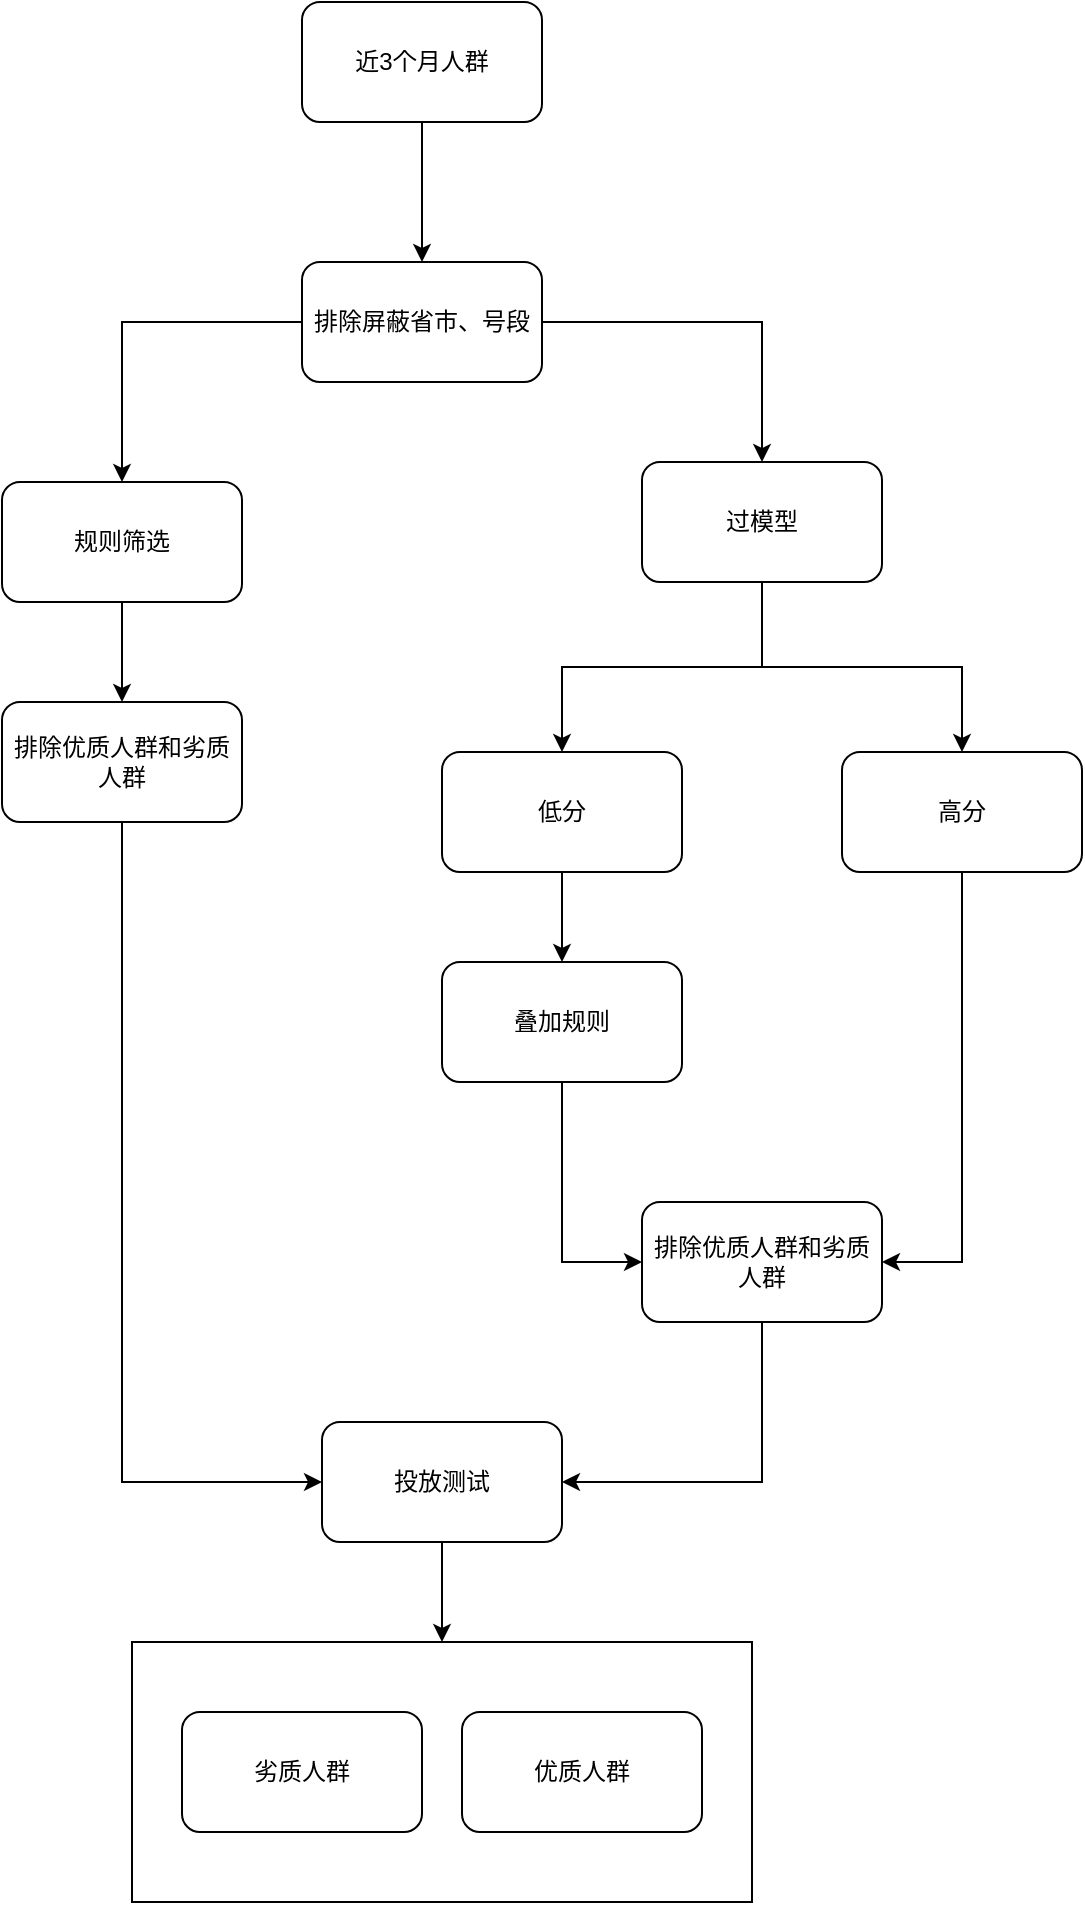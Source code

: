 <mxfile version="17.4.4" type="github">
  <diagram id="Ea3KLFuKZRPw7RwzQk_z" name="Page-1">
    <mxGraphModel dx="1102" dy="587" grid="1" gridSize="10" guides="1" tooltips="1" connect="1" arrows="1" fold="1" page="1" pageScale="1" pageWidth="827" pageHeight="1169" math="0" shadow="0">
      <root>
        <mxCell id="0" />
        <mxCell id="1" parent="0" />
        <mxCell id="lsVT-5eBPWamvJgJnjMD-32" value="" style="rounded=0;whiteSpace=wrap;html=1;" vertex="1" parent="1">
          <mxGeometry x="115" y="970" width="310" height="130" as="geometry" />
        </mxCell>
        <mxCell id="lsVT-5eBPWamvJgJnjMD-10" value="" style="edgeStyle=orthogonalEdgeStyle;rounded=0;orthogonalLoop=1;jettySize=auto;html=1;" edge="1" parent="1" source="lsVT-5eBPWamvJgJnjMD-1" target="lsVT-5eBPWamvJgJnjMD-5">
          <mxGeometry relative="1" as="geometry" />
        </mxCell>
        <mxCell id="lsVT-5eBPWamvJgJnjMD-22" style="edgeStyle=orthogonalEdgeStyle;rounded=0;orthogonalLoop=1;jettySize=auto;html=1;entryX=0.5;entryY=0;entryDx=0;entryDy=0;" edge="1" parent="1" source="lsVT-5eBPWamvJgJnjMD-1" target="lsVT-5eBPWamvJgJnjMD-15">
          <mxGeometry relative="1" as="geometry" />
        </mxCell>
        <mxCell id="lsVT-5eBPWamvJgJnjMD-1" value="排除屏蔽省市、号段" style="rounded=1;whiteSpace=wrap;html=1;" vertex="1" parent="1">
          <mxGeometry x="200" y="280" width="120" height="60" as="geometry" />
        </mxCell>
        <mxCell id="lsVT-5eBPWamvJgJnjMD-4" value="" style="edgeStyle=orthogonalEdgeStyle;rounded=0;orthogonalLoop=1;jettySize=auto;html=1;" edge="1" parent="1" source="lsVT-5eBPWamvJgJnjMD-2" target="lsVT-5eBPWamvJgJnjMD-1">
          <mxGeometry relative="1" as="geometry" />
        </mxCell>
        <mxCell id="lsVT-5eBPWamvJgJnjMD-2" value="近3个月人群" style="rounded=1;whiteSpace=wrap;html=1;" vertex="1" parent="1">
          <mxGeometry x="200" y="150" width="120" height="60" as="geometry" />
        </mxCell>
        <mxCell id="lsVT-5eBPWamvJgJnjMD-11" value="" style="edgeStyle=orthogonalEdgeStyle;rounded=0;orthogonalLoop=1;jettySize=auto;html=1;" edge="1" parent="1" source="lsVT-5eBPWamvJgJnjMD-5" target="lsVT-5eBPWamvJgJnjMD-7">
          <mxGeometry relative="1" as="geometry" />
        </mxCell>
        <mxCell id="lsVT-5eBPWamvJgJnjMD-14" style="edgeStyle=orthogonalEdgeStyle;rounded=0;orthogonalLoop=1;jettySize=auto;html=1;entryX=0.5;entryY=0;entryDx=0;entryDy=0;" edge="1" parent="1" source="lsVT-5eBPWamvJgJnjMD-5" target="lsVT-5eBPWamvJgJnjMD-13">
          <mxGeometry relative="1" as="geometry" />
        </mxCell>
        <mxCell id="lsVT-5eBPWamvJgJnjMD-5" value="过模型" style="rounded=1;whiteSpace=wrap;html=1;" vertex="1" parent="1">
          <mxGeometry x="370" y="380" width="120" height="60" as="geometry" />
        </mxCell>
        <mxCell id="lsVT-5eBPWamvJgJnjMD-19" style="edgeStyle=orthogonalEdgeStyle;rounded=0;orthogonalLoop=1;jettySize=auto;html=1;entryX=1;entryY=0.5;entryDx=0;entryDy=0;" edge="1" parent="1" source="lsVT-5eBPWamvJgJnjMD-7" target="lsVT-5eBPWamvJgJnjMD-16">
          <mxGeometry relative="1" as="geometry" />
        </mxCell>
        <mxCell id="lsVT-5eBPWamvJgJnjMD-7" value="高分" style="rounded=1;whiteSpace=wrap;html=1;" vertex="1" parent="1">
          <mxGeometry x="470" y="525" width="120" height="60" as="geometry" />
        </mxCell>
        <mxCell id="lsVT-5eBPWamvJgJnjMD-36" style="edgeStyle=orthogonalEdgeStyle;rounded=0;orthogonalLoop=1;jettySize=auto;html=1;entryX=0.5;entryY=0;entryDx=0;entryDy=0;" edge="1" parent="1" source="lsVT-5eBPWamvJgJnjMD-9" target="lsVT-5eBPWamvJgJnjMD-32">
          <mxGeometry relative="1" as="geometry" />
        </mxCell>
        <mxCell id="lsVT-5eBPWamvJgJnjMD-9" value="投放测试" style="rounded=1;whiteSpace=wrap;html=1;" vertex="1" parent="1">
          <mxGeometry x="210" y="860" width="120" height="60" as="geometry" />
        </mxCell>
        <mxCell id="lsVT-5eBPWamvJgJnjMD-18" value="" style="edgeStyle=orthogonalEdgeStyle;rounded=0;orthogonalLoop=1;jettySize=auto;html=1;" edge="1" parent="1" source="lsVT-5eBPWamvJgJnjMD-13" target="lsVT-5eBPWamvJgJnjMD-17">
          <mxGeometry relative="1" as="geometry" />
        </mxCell>
        <mxCell id="lsVT-5eBPWamvJgJnjMD-13" value="低分" style="rounded=1;whiteSpace=wrap;html=1;" vertex="1" parent="1">
          <mxGeometry x="270" y="525" width="120" height="60" as="geometry" />
        </mxCell>
        <mxCell id="lsVT-5eBPWamvJgJnjMD-24" value="" style="edgeStyle=orthogonalEdgeStyle;rounded=0;orthogonalLoop=1;jettySize=auto;html=1;" edge="1" parent="1" source="lsVT-5eBPWamvJgJnjMD-15" target="lsVT-5eBPWamvJgJnjMD-23">
          <mxGeometry relative="1" as="geometry" />
        </mxCell>
        <mxCell id="lsVT-5eBPWamvJgJnjMD-15" value="规则筛选" style="rounded=1;whiteSpace=wrap;html=1;" vertex="1" parent="1">
          <mxGeometry x="50" y="390" width="120" height="60" as="geometry" />
        </mxCell>
        <mxCell id="lsVT-5eBPWamvJgJnjMD-21" value="" style="edgeStyle=orthogonalEdgeStyle;rounded=0;orthogonalLoop=1;jettySize=auto;html=1;" edge="1" parent="1" source="lsVT-5eBPWamvJgJnjMD-16" target="lsVT-5eBPWamvJgJnjMD-9">
          <mxGeometry relative="1" as="geometry">
            <Array as="points">
              <mxPoint x="430" y="890" />
            </Array>
          </mxGeometry>
        </mxCell>
        <mxCell id="lsVT-5eBPWamvJgJnjMD-16" value="排除优质人群和劣质人群" style="rounded=1;whiteSpace=wrap;html=1;" vertex="1" parent="1">
          <mxGeometry x="370" y="750" width="120" height="60" as="geometry" />
        </mxCell>
        <mxCell id="lsVT-5eBPWamvJgJnjMD-20" style="edgeStyle=orthogonalEdgeStyle;rounded=0;orthogonalLoop=1;jettySize=auto;html=1;entryX=0;entryY=0.5;entryDx=0;entryDy=0;" edge="1" parent="1" source="lsVT-5eBPWamvJgJnjMD-17" target="lsVT-5eBPWamvJgJnjMD-16">
          <mxGeometry relative="1" as="geometry" />
        </mxCell>
        <mxCell id="lsVT-5eBPWamvJgJnjMD-17" value="叠加规则" style="rounded=1;whiteSpace=wrap;html=1;" vertex="1" parent="1">
          <mxGeometry x="270" y="630" width="120" height="60" as="geometry" />
        </mxCell>
        <mxCell id="lsVT-5eBPWamvJgJnjMD-26" style="edgeStyle=orthogonalEdgeStyle;rounded=0;orthogonalLoop=1;jettySize=auto;html=1;entryX=0;entryY=0.5;entryDx=0;entryDy=0;" edge="1" parent="1" source="lsVT-5eBPWamvJgJnjMD-23" target="lsVT-5eBPWamvJgJnjMD-9">
          <mxGeometry relative="1" as="geometry">
            <Array as="points">
              <mxPoint x="110" y="890" />
            </Array>
          </mxGeometry>
        </mxCell>
        <mxCell id="lsVT-5eBPWamvJgJnjMD-23" value="排除优质人群和劣质人群" style="rounded=1;whiteSpace=wrap;html=1;" vertex="1" parent="1">
          <mxGeometry x="50" y="500" width="120" height="60" as="geometry" />
        </mxCell>
        <mxCell id="lsVT-5eBPWamvJgJnjMD-27" value="优质人群" style="rounded=1;whiteSpace=wrap;html=1;" vertex="1" parent="1">
          <mxGeometry x="280" y="1005" width="120" height="60" as="geometry" />
        </mxCell>
        <mxCell id="lsVT-5eBPWamvJgJnjMD-28" value="劣质人群" style="rounded=1;whiteSpace=wrap;html=1;" vertex="1" parent="1">
          <mxGeometry x="140" y="1005" width="120" height="60" as="geometry" />
        </mxCell>
      </root>
    </mxGraphModel>
  </diagram>
</mxfile>
